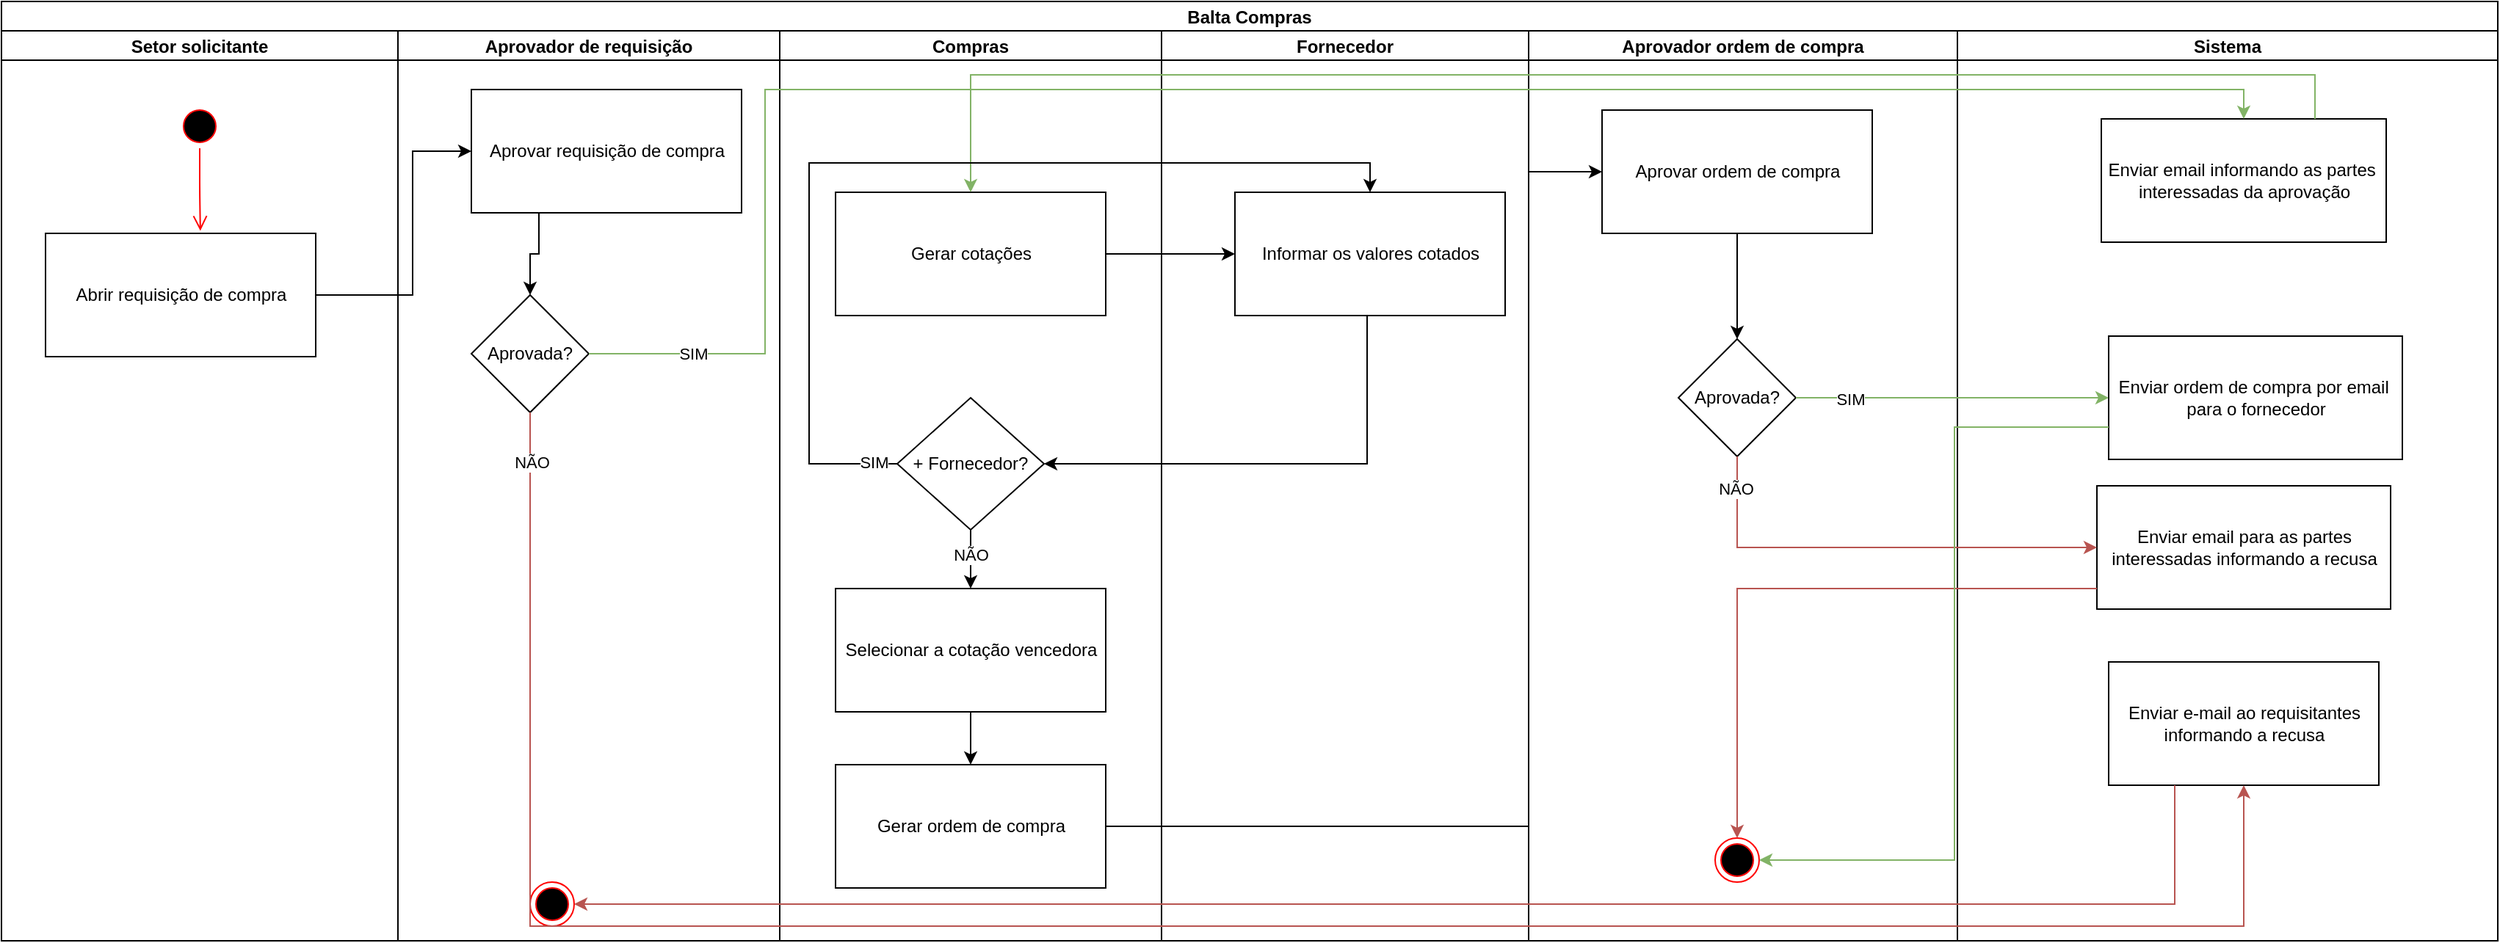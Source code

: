 <mxfile version="15.4.0" type="device"><diagram name="Page-1" id="e7e014a7-5840-1c2e-5031-d8a46d1fe8dd"><mxGraphModel dx="868" dy="520" grid="1" gridSize="10" guides="1" tooltips="1" connect="1" arrows="1" fold="1" page="1" pageScale="1" pageWidth="2500" pageHeight="1500" background="none" math="0" shadow="0"><root><mxCell id="0"/><mxCell id="1" parent="0"/><mxCell id="qhTHnDsjIUUYexCikS5X-108" value="Balta Compras" style="swimlane;childLayout=stackLayout;resizeParent=1;resizeParentMax=0;startSize=20;" parent="1" vertex="1"><mxGeometry x="530" y="200" width="1700" height="640" as="geometry"/></mxCell><mxCell id="qhTHnDsjIUUYexCikS5X-109" value="Setor solicitante" style="swimlane;startSize=20;" parent="qhTHnDsjIUUYexCikS5X-108" vertex="1"><mxGeometry y="20" width="270" height="620" as="geometry"/></mxCell><mxCell id="qhTHnDsjIUUYexCikS5X-44" value="Abrir requisição de compra" style="html=1;" parent="qhTHnDsjIUUYexCikS5X-109" vertex="1"><mxGeometry x="30" y="138" width="184" height="84" as="geometry"/></mxCell><mxCell id="qhTHnDsjIUUYexCikS5X-42" value="" style="ellipse;html=1;shape=startState;fillColor=#000000;strokeColor=#ff0000;" parent="qhTHnDsjIUUYexCikS5X-109" vertex="1"><mxGeometry x="120" y="50" width="30" height="30" as="geometry"/></mxCell><mxCell id="qhTHnDsjIUUYexCikS5X-43" value="" style="edgeStyle=orthogonalEdgeStyle;html=1;verticalAlign=bottom;endArrow=open;endSize=8;strokeColor=#ff0000;entryX=0.573;entryY=-0.021;entryDx=0;entryDy=0;entryPerimeter=0;" parent="qhTHnDsjIUUYexCikS5X-109" source="qhTHnDsjIUUYexCikS5X-42" target="qhTHnDsjIUUYexCikS5X-44" edge="1"><mxGeometry relative="1" as="geometry"><mxPoint x="92" y="140" as="targetPoint"/><Array as="points"/></mxGeometry></mxCell><mxCell id="qhTHnDsjIUUYexCikS5X-116" value="" style="edgeStyle=orthogonalEdgeStyle;rounded=0;orthogonalLoop=1;jettySize=auto;html=1;endArrow=classic;endFill=1;entryX=0;entryY=0.5;entryDx=0;entryDy=0;" parent="qhTHnDsjIUUYexCikS5X-108" source="qhTHnDsjIUUYexCikS5X-44" target="qhTHnDsjIUUYexCikS5X-48" edge="1"><mxGeometry relative="1" as="geometry"><Array as="points"><mxPoint x="280" y="200"/><mxPoint x="280" y="102"/></Array></mxGeometry></mxCell><mxCell id="qhTHnDsjIUUYexCikS5X-110" value="Aprovador de requisição" style="swimlane;startSize=20;" parent="qhTHnDsjIUUYexCikS5X-108" vertex="1"><mxGeometry x="270" y="20" width="260" height="620" as="geometry"/></mxCell><mxCell id="qhTHnDsjIUUYexCikS5X-48" value="Aprovar requisição de compra" style="html=1;" parent="qhTHnDsjIUUYexCikS5X-110" vertex="1"><mxGeometry x="50" y="40" width="184" height="84" as="geometry"/></mxCell><mxCell id="qhTHnDsjIUUYexCikS5X-61" value="Aprovada?" style="rhombus;whiteSpace=wrap;html=1;" parent="qhTHnDsjIUUYexCikS5X-110" vertex="1"><mxGeometry x="50" y="180" width="80" height="80" as="geometry"/></mxCell><mxCell id="qhTHnDsjIUUYexCikS5X-60" value="" style="edgeStyle=orthogonalEdgeStyle;rounded=0;orthogonalLoop=1;jettySize=auto;html=1;endArrow=classic;endFill=1;entryX=0.5;entryY=0;entryDx=0;entryDy=0;exitX=0.25;exitY=1;exitDx=0;exitDy=0;" parent="qhTHnDsjIUUYexCikS5X-110" source="qhTHnDsjIUUYexCikS5X-48" target="qhTHnDsjIUUYexCikS5X-61" edge="1"><mxGeometry relative="1" as="geometry"><mxPoint x="280" y="182" as="targetPoint"/></mxGeometry></mxCell><mxCell id="qhTHnDsjIUUYexCikS5X-81" value="" style="ellipse;html=1;shape=endState;fillColor=#000000;strokeColor=#ff0000;" parent="qhTHnDsjIUUYexCikS5X-110" vertex="1"><mxGeometry x="90" y="580" width="30" height="30" as="geometry"/></mxCell><mxCell id="qhTHnDsjIUUYexCikS5X-113" value="Compras" style="swimlane;startSize=20;" parent="qhTHnDsjIUUYexCikS5X-108" vertex="1"><mxGeometry x="530" y="20" width="260" height="620" as="geometry"/></mxCell><mxCell id="qhTHnDsjIUUYexCikS5X-64" value="Gerar cotações" style="html=1;" parent="qhTHnDsjIUUYexCikS5X-113" vertex="1"><mxGeometry x="38" y="110" width="184" height="84" as="geometry"/></mxCell><mxCell id="qhTHnDsjIUUYexCikS5X-68" value="Gerar ordem de compra" style="html=1;" parent="qhTHnDsjIUUYexCikS5X-113" vertex="1"><mxGeometry x="38" y="500" width="184" height="84" as="geometry"/></mxCell><mxCell id="ECENhX7b0oTJFM1eRhTh-12" style="edgeStyle=orthogonalEdgeStyle;rounded=0;orthogonalLoop=1;jettySize=auto;html=1;" parent="qhTHnDsjIUUYexCikS5X-113" source="ECENhX7b0oTJFM1eRhTh-11" target="qhTHnDsjIUUYexCikS5X-68" edge="1"><mxGeometry relative="1" as="geometry"/></mxCell><mxCell id="ECENhX7b0oTJFM1eRhTh-11" value="Selecionar a cotação vencedora" style="html=1;" parent="qhTHnDsjIUUYexCikS5X-113" vertex="1"><mxGeometry x="38" y="380" width="184" height="84" as="geometry"/></mxCell><mxCell id="31jAVPa9zDJl9Wqd04gq-38" style="edgeStyle=orthogonalEdgeStyle;rounded=0;orthogonalLoop=1;jettySize=auto;html=1;" parent="qhTHnDsjIUUYexCikS5X-113" source="31jAVPa9zDJl9Wqd04gq-36" target="ECENhX7b0oTJFM1eRhTh-11" edge="1"><mxGeometry relative="1" as="geometry"/></mxCell><mxCell id="31jAVPa9zDJl9Wqd04gq-39" value="NÃO" style="edgeLabel;html=1;align=center;verticalAlign=middle;resizable=0;points=[];" parent="31jAVPa9zDJl9Wqd04gq-38" vertex="1" connectable="0"><mxGeometry x="-0.167" relative="1" as="geometry"><mxPoint as="offset"/></mxGeometry></mxCell><mxCell id="31jAVPa9zDJl9Wqd04gq-36" value="+ Fornecedor?" style="rhombus;whiteSpace=wrap;html=1;" parent="qhTHnDsjIUUYexCikS5X-113" vertex="1"><mxGeometry x="80" y="250" width="100" height="90" as="geometry"/></mxCell><mxCell id="ECENhX7b0oTJFM1eRhTh-1" value="Fornecedor" style="swimlane;startSize=20;fontStyle=1" parent="qhTHnDsjIUUYexCikS5X-108" vertex="1"><mxGeometry x="790" y="20" width="250" height="620" as="geometry"/></mxCell><mxCell id="qhTHnDsjIUUYexCikS5X-65" value="Informar os valores cotados" style="html=1;" parent="ECENhX7b0oTJFM1eRhTh-1" vertex="1"><mxGeometry x="50" y="110" width="184" height="84" as="geometry"/></mxCell><mxCell id="qhTHnDsjIUUYexCikS5X-115" value="Aprovador ordem de compra" style="swimlane;startSize=20;fontStyle=1" parent="qhTHnDsjIUUYexCikS5X-108" vertex="1"><mxGeometry x="1040" y="20" width="292" height="620" as="geometry"/></mxCell><mxCell id="qhTHnDsjIUUYexCikS5X-70" value="Aprovar ordem de compra" style="html=1;" parent="qhTHnDsjIUUYexCikS5X-115" vertex="1"><mxGeometry x="50" y="54" width="184" height="84" as="geometry"/></mxCell><mxCell id="qhTHnDsjIUUYexCikS5X-72" value="Aprovada?" style="rhombus;whiteSpace=wrap;html=1;" parent="qhTHnDsjIUUYexCikS5X-115" vertex="1"><mxGeometry x="102" y="210" width="80" height="80" as="geometry"/></mxCell><mxCell id="qhTHnDsjIUUYexCikS5X-73" style="edgeStyle=orthogonalEdgeStyle;rounded=0;orthogonalLoop=1;jettySize=auto;html=1;entryX=0.5;entryY=0;entryDx=0;entryDy=0;endArrow=classic;endFill=1;" parent="qhTHnDsjIUUYexCikS5X-115" source="qhTHnDsjIUUYexCikS5X-70" target="qhTHnDsjIUUYexCikS5X-72" edge="1"><mxGeometry relative="1" as="geometry"/></mxCell><mxCell id="qhTHnDsjIUUYexCikS5X-84" value="" style="ellipse;html=1;shape=endState;fillColor=#000000;strokeColor=#ff0000;" parent="qhTHnDsjIUUYexCikS5X-115" vertex="1"><mxGeometry x="127" y="550" width="30" height="30" as="geometry"/></mxCell><mxCell id="qhTHnDsjIUUYexCikS5X-117" value="" style="edgeStyle=orthogonalEdgeStyle;rounded=0;orthogonalLoop=1;jettySize=auto;html=1;endArrow=classic;endFill=1;entryX=0;entryY=0.5;entryDx=0;entryDy=0;" parent="qhTHnDsjIUUYexCikS5X-108" source="qhTHnDsjIUUYexCikS5X-64" target="qhTHnDsjIUUYexCikS5X-65" edge="1"><mxGeometry relative="1" as="geometry"/></mxCell><mxCell id="31jAVPa9zDJl9Wqd04gq-10" value="Sistema" style="swimlane;startSize=20;fontStyle=1" parent="qhTHnDsjIUUYexCikS5X-108" vertex="1"><mxGeometry x="1332" y="20" width="368" height="620" as="geometry"/></mxCell><mxCell id="qhTHnDsjIUUYexCikS5X-120" value="Enviar e-mail ao requisitantes &lt;br&gt;informando a recusa" style="html=1;" parent="31jAVPa9zDJl9Wqd04gq-10" vertex="1"><mxGeometry x="103" y="430" width="184" height="84" as="geometry"/></mxCell><mxCell id="31jAVPa9zDJl9Wqd04gq-19" value="Enviar email informando as partes&amp;nbsp;&lt;br&gt;interessadas da aprovação" style="html=1;" parent="31jAVPa9zDJl9Wqd04gq-10" vertex="1"><mxGeometry x="98" y="60" width="194" height="84" as="geometry"/></mxCell><mxCell id="qhTHnDsjIUUYexCikS5X-127" value="Enviar ordem de compra por email&amp;nbsp;&lt;br&gt;para o fornecedor" style="html=1;" parent="31jAVPa9zDJl9Wqd04gq-10" vertex="1"><mxGeometry x="103" y="208" width="200" height="84" as="geometry"/></mxCell><mxCell id="qhTHnDsjIUUYexCikS5X-131" value="Enviar email para as partes&lt;br&gt;interessadas informando a recusa" style="html=1;" parent="31jAVPa9zDJl9Wqd04gq-10" vertex="1"><mxGeometry x="95" y="310" width="200" height="84" as="geometry"/></mxCell><mxCell id="31jAVPa9zDJl9Wqd04gq-21" style="edgeStyle=orthogonalEdgeStyle;rounded=0;orthogonalLoop=1;jettySize=auto;html=1;entryX=0.5;entryY=0;entryDx=0;entryDy=0;fillColor=#d5e8d4;strokeColor=#82b366;" parent="qhTHnDsjIUUYexCikS5X-108" source="qhTHnDsjIUUYexCikS5X-61" target="31jAVPa9zDJl9Wqd04gq-19" edge="1"><mxGeometry relative="1" as="geometry"><Array as="points"><mxPoint x="520" y="240"/><mxPoint x="520" y="60"/><mxPoint x="1527" y="60"/></Array></mxGeometry></mxCell><mxCell id="31jAVPa9zDJl9Wqd04gq-22" value="SIM" style="edgeLabel;html=1;align=center;verticalAlign=middle;resizable=0;points=[];" parent="31jAVPa9zDJl9Wqd04gq-21" vertex="1" connectable="0"><mxGeometry x="0.241" y="2" relative="1" as="geometry"><mxPoint x="-573" y="182" as="offset"/></mxGeometry></mxCell><mxCell id="31jAVPa9zDJl9Wqd04gq-23" style="edgeStyle=orthogonalEdgeStyle;rounded=0;orthogonalLoop=1;jettySize=auto;html=1;fillColor=#d5e8d4;strokeColor=#82b366;entryX=0.5;entryY=0;entryDx=0;entryDy=0;exitX=0.75;exitY=0;exitDx=0;exitDy=0;" parent="qhTHnDsjIUUYexCikS5X-108" source="31jAVPa9zDJl9Wqd04gq-19" target="qhTHnDsjIUUYexCikS5X-64" edge="1"><mxGeometry relative="1" as="geometry"><mxPoint x="1380" y="180" as="sourcePoint"/><Array as="points"><mxPoint x="1575" y="50"/><mxPoint x="660" y="50"/></Array></mxGeometry></mxCell><mxCell id="31jAVPa9zDJl9Wqd04gq-24" style="edgeStyle=orthogonalEdgeStyle;rounded=0;orthogonalLoop=1;jettySize=auto;html=1;fillColor=#d5e8d4;strokeColor=#82b366;entryX=0;entryY=0.5;entryDx=0;entryDy=0;" parent="qhTHnDsjIUUYexCikS5X-108" source="qhTHnDsjIUUYexCikS5X-72" target="qhTHnDsjIUUYexCikS5X-127" edge="1"><mxGeometry relative="1" as="geometry"><mxPoint x="1430" y="262" as="targetPoint"/><Array as="points"><mxPoint x="1430" y="270"/></Array></mxGeometry></mxCell><mxCell id="31jAVPa9zDJl9Wqd04gq-25" value="SIM" style="edgeLabel;html=1;align=center;verticalAlign=middle;resizable=0;points=[];" parent="31jAVPa9zDJl9Wqd04gq-24" vertex="1" connectable="0"><mxGeometry x="-0.648" y="-1" relative="1" as="geometry"><mxPoint x="-1" as="offset"/></mxGeometry></mxCell><mxCell id="31jAVPa9zDJl9Wqd04gq-26" style="edgeStyle=orthogonalEdgeStyle;rounded=0;orthogonalLoop=1;jettySize=auto;html=1;entryX=0;entryY=0.5;entryDx=0;entryDy=0;fillColor=#f8cecc;strokeColor=#b85450;" parent="qhTHnDsjIUUYexCikS5X-108" source="qhTHnDsjIUUYexCikS5X-72" target="qhTHnDsjIUUYexCikS5X-131" edge="1"><mxGeometry relative="1" as="geometry"><Array as="points"><mxPoint x="1182" y="372"/></Array></mxGeometry></mxCell><mxCell id="31jAVPa9zDJl9Wqd04gq-27" value="NÃO" style="edgeLabel;html=1;align=center;verticalAlign=middle;resizable=0;points=[];" parent="31jAVPa9zDJl9Wqd04gq-26" vertex="1" connectable="0"><mxGeometry x="-0.86" y="-1" relative="1" as="geometry"><mxPoint as="offset"/></mxGeometry></mxCell><mxCell id="31jAVPa9zDJl9Wqd04gq-28" style="edgeStyle=orthogonalEdgeStyle;rounded=0;orthogonalLoop=1;jettySize=auto;html=1;fillColor=#f8cecc;strokeColor=#b85450;entryX=0.5;entryY=1;entryDx=0;entryDy=0;" parent="qhTHnDsjIUUYexCikS5X-108" source="qhTHnDsjIUUYexCikS5X-61" target="qhTHnDsjIUUYexCikS5X-120" edge="1"><mxGeometry relative="1" as="geometry"><mxPoint x="1540" y="550" as="targetPoint"/><Array as="points"><mxPoint x="360" y="630"/><mxPoint x="1527" y="630"/></Array></mxGeometry></mxCell><mxCell id="31jAVPa9zDJl9Wqd04gq-29" value="NÃO" style="edgeLabel;html=1;align=center;verticalAlign=middle;resizable=0;points=[];" parent="31jAVPa9zDJl9Wqd04gq-28" vertex="1" connectable="0"><mxGeometry x="-0.958" y="1" relative="1" as="geometry"><mxPoint as="offset"/></mxGeometry></mxCell><mxCell id="31jAVPa9zDJl9Wqd04gq-30" style="edgeStyle=orthogonalEdgeStyle;rounded=0;orthogonalLoop=1;jettySize=auto;html=1;entryX=1;entryY=0.5;entryDx=0;entryDy=0;fillColor=#f8cecc;strokeColor=#b85450;" parent="qhTHnDsjIUUYexCikS5X-108" source="qhTHnDsjIUUYexCikS5X-120" target="qhTHnDsjIUUYexCikS5X-81" edge="1"><mxGeometry relative="1" as="geometry"><Array as="points"><mxPoint x="1480" y="615"/></Array></mxGeometry></mxCell><mxCell id="31jAVPa9zDJl9Wqd04gq-32" style="edgeStyle=orthogonalEdgeStyle;rounded=0;orthogonalLoop=1;jettySize=auto;html=1;entryX=0.5;entryY=0;entryDx=0;entryDy=0;fillColor=#f8cecc;strokeColor=#b85450;" parent="qhTHnDsjIUUYexCikS5X-108" source="qhTHnDsjIUUYexCikS5X-131" target="qhTHnDsjIUUYexCikS5X-84" edge="1"><mxGeometry relative="1" as="geometry"><Array as="points"><mxPoint x="1182" y="400"/></Array></mxGeometry></mxCell><mxCell id="31jAVPa9zDJl9Wqd04gq-33" style="edgeStyle=orthogonalEdgeStyle;rounded=0;orthogonalLoop=1;jettySize=auto;html=1;entryX=1;entryY=0.5;entryDx=0;entryDy=0;fillColor=#d5e8d4;strokeColor=#82b366;" parent="qhTHnDsjIUUYexCikS5X-108" source="qhTHnDsjIUUYexCikS5X-127" target="qhTHnDsjIUUYexCikS5X-84" edge="1"><mxGeometry relative="1" as="geometry"><Array as="points"><mxPoint x="1330" y="290"/><mxPoint x="1330" y="585"/></Array></mxGeometry></mxCell><mxCell id="31jAVPa9zDJl9Wqd04gq-37" style="edgeStyle=orthogonalEdgeStyle;rounded=0;orthogonalLoop=1;jettySize=auto;html=1;entryX=1;entryY=0.5;entryDx=0;entryDy=0;" parent="qhTHnDsjIUUYexCikS5X-108" source="qhTHnDsjIUUYexCikS5X-65" target="31jAVPa9zDJl9Wqd04gq-36" edge="1"><mxGeometry relative="1" as="geometry"><Array as="points"><mxPoint x="930" y="315"/></Array></mxGeometry></mxCell><mxCell id="31jAVPa9zDJl9Wqd04gq-40" style="edgeStyle=orthogonalEdgeStyle;rounded=0;orthogonalLoop=1;jettySize=auto;html=1;entryX=0.5;entryY=0;entryDx=0;entryDy=0;" parent="qhTHnDsjIUUYexCikS5X-108" source="31jAVPa9zDJl9Wqd04gq-36" target="qhTHnDsjIUUYexCikS5X-65" edge="1"><mxGeometry relative="1" as="geometry"><Array as="points"><mxPoint x="550" y="315"/><mxPoint x="550" y="110"/><mxPoint x="932" y="110"/></Array></mxGeometry></mxCell><mxCell id="31jAVPa9zDJl9Wqd04gq-41" value="SIM" style="edgeLabel;html=1;align=center;verticalAlign=middle;resizable=0;points=[];" parent="31jAVPa9zDJl9Wqd04gq-40" vertex="1" connectable="0"><mxGeometry x="-0.951" y="-1" relative="1" as="geometry"><mxPoint as="offset"/></mxGeometry></mxCell><mxCell id="31jAVPa9zDJl9Wqd04gq-42" style="edgeStyle=orthogonalEdgeStyle;rounded=0;orthogonalLoop=1;jettySize=auto;html=1;entryX=0;entryY=0.5;entryDx=0;entryDy=0;" parent="qhTHnDsjIUUYexCikS5X-108" source="qhTHnDsjIUUYexCikS5X-68" target="qhTHnDsjIUUYexCikS5X-70" edge="1"><mxGeometry relative="1" as="geometry"><Array as="points"><mxPoint x="1040" y="562"/><mxPoint x="1040" y="116"/></Array></mxGeometry></mxCell></root></mxGraphModel></diagram></mxfile>